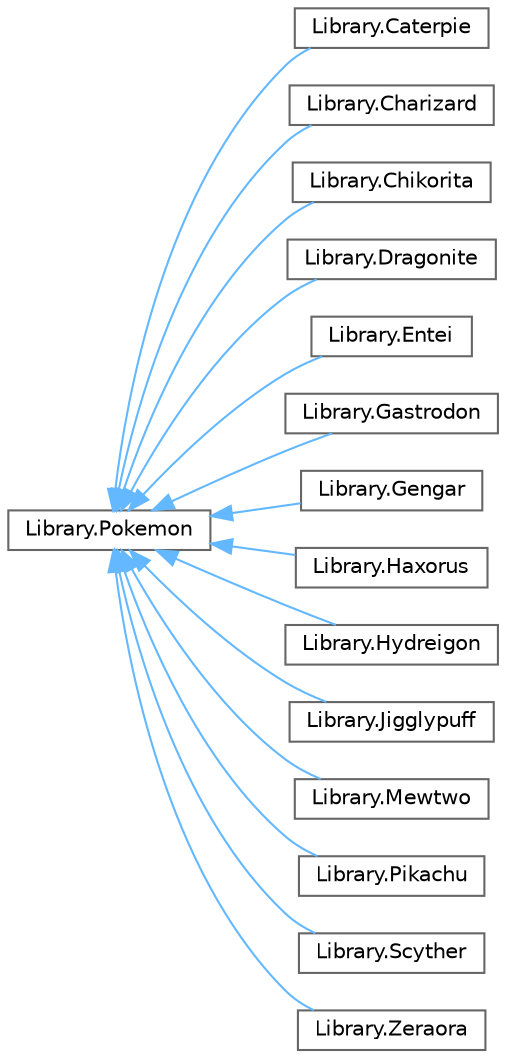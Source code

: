 digraph "Graphical Class Hierarchy"
{
 // INTERACTIVE_SVG=YES
 // LATEX_PDF_SIZE
  bgcolor="transparent";
  edge [fontname=Helvetica,fontsize=10,labelfontname=Helvetica,labelfontsize=10];
  node [fontname=Helvetica,fontsize=10,shape=box,height=0.2,width=0.4];
  rankdir="LR";
  Node0 [id="Node000000",label="Library.Pokemon",height=0.2,width=0.4,color="grey40", fillcolor="white", style="filled",URL="$classLibrary_1_1Pokemon.html",tooltip="Esta clase representa un Pokemon."];
  Node0 -> Node1 [id="edge6_Node000000_Node000001",dir="back",color="steelblue1",style="solid",tooltip=" "];
  Node1 [id="Node000001",label="Library.Caterpie",height=0.2,width=0.4,color="grey40", fillcolor="white", style="filled",URL="$classLibrary_1_1Caterpie.html",tooltip="Esta clase representa el Pokemon Caterpie. Al ser un Pokemon hereda de la clase Pokemon."];
  Node0 -> Node2 [id="edge7_Node000000_Node000002",dir="back",color="steelblue1",style="solid",tooltip=" "];
  Node2 [id="Node000002",label="Library.Charizard",height=0.2,width=0.4,color="grey40", fillcolor="white", style="filled",URL="$classLibrary_1_1Charizard.html",tooltip="Esta clase representa el Pokemon Charizard. Al ser un Pokemon hereda de la clase Pokemon."];
  Node0 -> Node3 [id="edge8_Node000000_Node000003",dir="back",color="steelblue1",style="solid",tooltip=" "];
  Node3 [id="Node000003",label="Library.Chikorita",height=0.2,width=0.4,color="grey40", fillcolor="white", style="filled",URL="$classLibrary_1_1Chikorita.html",tooltip="Esta clase representa el Pokemon Chikorita. Al ser un Pokemon hereda de la clase Pokemon."];
  Node0 -> Node4 [id="edge9_Node000000_Node000004",dir="back",color="steelblue1",style="solid",tooltip=" "];
  Node4 [id="Node000004",label="Library.Dragonite",height=0.2,width=0.4,color="grey40", fillcolor="white", style="filled",URL="$classLibrary_1_1Dragonite.html",tooltip="Esta clase representa el Pokemon Dragonite. Al ser un Pokemon hereda de la clase Pokemon."];
  Node0 -> Node5 [id="edge10_Node000000_Node000005",dir="back",color="steelblue1",style="solid",tooltip=" "];
  Node5 [id="Node000005",label="Library.Entei",height=0.2,width=0.4,color="grey40", fillcolor="white", style="filled",URL="$classLibrary_1_1Entei.html",tooltip="Esta clase representa el Pokemon Entei. Al ser un Pokemon hereda de la clase Pokemon."];
  Node0 -> Node6 [id="edge11_Node000000_Node000006",dir="back",color="steelblue1",style="solid",tooltip=" "];
  Node6 [id="Node000006",label="Library.Gastrodon",height=0.2,width=0.4,color="grey40", fillcolor="white", style="filled",URL="$classLibrary_1_1Gastrodon.html",tooltip="Esta clase representa el Pokemon Gastrodon. Al ser un Pokemon hereda de la clase Pokemon."];
  Node0 -> Node7 [id="edge12_Node000000_Node000007",dir="back",color="steelblue1",style="solid",tooltip=" "];
  Node7 [id="Node000007",label="Library.Gengar",height=0.2,width=0.4,color="grey40", fillcolor="white", style="filled",URL="$classLibrary_1_1Gengar.html",tooltip="Esta clase representa el Pokemon Gengar. Al ser un Pokemon hereda de la clase Pokemon."];
  Node0 -> Node8 [id="edge13_Node000000_Node000008",dir="back",color="steelblue1",style="solid",tooltip=" "];
  Node8 [id="Node000008",label="Library.Haxorus",height=0.2,width=0.4,color="grey40", fillcolor="white", style="filled",URL="$classLibrary_1_1Haxorus.html",tooltip="Esta clase representa el Pokemon Haxorus. Al ser un Pokemon hereda de la clase Pokemon."];
  Node0 -> Node9 [id="edge14_Node000000_Node000009",dir="back",color="steelblue1",style="solid",tooltip=" "];
  Node9 [id="Node000009",label="Library.Hydreigon",height=0.2,width=0.4,color="grey40", fillcolor="white", style="filled",URL="$classLibrary_1_1Hydreigon.html",tooltip="Esta clase representa el Pokemon Hydreigon. Al ser un Pokemon hereda de la clase Pokemon."];
  Node0 -> Node10 [id="edge15_Node000000_Node000010",dir="back",color="steelblue1",style="solid",tooltip=" "];
  Node10 [id="Node000010",label="Library.Jigglypuff",height=0.2,width=0.4,color="grey40", fillcolor="white", style="filled",URL="$classLibrary_1_1Jigglypuff.html",tooltip="Esta clase representa el Pokemon Jigglypuff. Al ser un Pokemon hereda de la clase Pokemon."];
  Node0 -> Node11 [id="edge16_Node000000_Node000011",dir="back",color="steelblue1",style="solid",tooltip=" "];
  Node11 [id="Node000011",label="Library.Mewtwo",height=0.2,width=0.4,color="grey40", fillcolor="white", style="filled",URL="$classLibrary_1_1Mewtwo.html",tooltip="Esta clase representa el Pokemon Mewtwo. Al ser un Pokemon hereda de la clase Pokemon."];
  Node0 -> Node12 [id="edge17_Node000000_Node000012",dir="back",color="steelblue1",style="solid",tooltip=" "];
  Node12 [id="Node000012",label="Library.Pikachu",height=0.2,width=0.4,color="grey40", fillcolor="white", style="filled",URL="$classLibrary_1_1Pikachu.html",tooltip="Esta clase representa el Pokemon Pikachu. Al ser un Pokemon hereda de la clase Pokemon."];
  Node0 -> Node13 [id="edge18_Node000000_Node000013",dir="back",color="steelblue1",style="solid",tooltip=" "];
  Node13 [id="Node000013",label="Library.Scyther",height=0.2,width=0.4,color="grey40", fillcolor="white", style="filled",URL="$classLibrary_1_1Scyther.html",tooltip="Esta clase representa el Pokemon Scyther. Al ser un Pokemon hereda de la clase Pokemon."];
  Node0 -> Node14 [id="edge19_Node000000_Node000014",dir="back",color="steelblue1",style="solid",tooltip=" "];
  Node14 [id="Node000014",label="Library.Zeraora",height=0.2,width=0.4,color="grey40", fillcolor="white", style="filled",URL="$classLibrary_1_1Zeraora.html",tooltip="Esta clase representa el Pokemon Zeraora. Al ser un Pokemon hereda de la clase Pokemon."];
}
